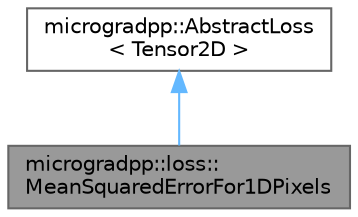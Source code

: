digraph "microgradpp::loss::MeanSquaredErrorFor1DPixels"
{
 // LATEX_PDF_SIZE
  bgcolor="transparent";
  edge [fontname=Helvetica,fontsize=10,labelfontname=Helvetica,labelfontsize=10];
  node [fontname=Helvetica,fontsize=10,shape=box,height=0.2,width=0.4];
  Node1 [id="Node000001",label="microgradpp::loss::\lMeanSquaredErrorFor1DPixels",height=0.2,width=0.4,color="gray40", fillcolor="grey60", style="filled", fontcolor="black",tooltip=" "];
  Node2 -> Node1 [id="edge1_Node000001_Node000002",dir="back",color="steelblue1",style="solid",tooltip=" "];
  Node2 [id="Node000002",label="microgradpp::AbstractLoss\l\< Tensor2D \>",height=0.2,width=0.4,color="gray40", fillcolor="white", style="filled",URL="$classmicrogradpp_1_1_abstract_loss.html",tooltip=" "];
}
